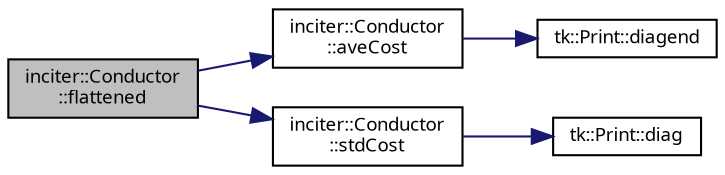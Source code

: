 digraph "inciter::Conductor::flattened"
{
 // INTERACTIVE_SVG=YES
  bgcolor="transparent";
  edge [fontname="sans-serif",fontsize="9",labelfontname="sans-serif",labelfontsize="9"];
  node [fontname="sans-serif",fontsize="9",shape=record];
  rankdir="LR";
  Node1 [label="inciter::Conductor\l::flattened",height=0.2,width=0.4,color="black", fillcolor="grey75", style="filled", fontcolor="black"];
  Node1 -> Node2 [color="midnightblue",fontsize="9",style="solid",fontname="sans-serif"];
  Node2 [label="inciter::Conductor\l::aveCost",height=0.2,width=0.4,color="black",URL="$classinciter_1_1_conductor.html#ad5b06c8f363740406024c1fb5d4bd21d",tooltip="Reduction target estimating the average communication cost of merging the linear system. "];
  Node2 -> Node3 [color="midnightblue",fontsize="9",style="solid",fontname="sans-serif"];
  Node3 [label="tk::Print::diagend",height=0.2,width=0.4,color="black",URL="$classtk_1_1_print.html#a4586e1cf2a239a9fbc2ab2cb60a25e5b"];
  Node1 -> Node4 [color="midnightblue",fontsize="9",style="solid",fontname="sans-serif"];
  Node4 [label="inciter::Conductor\l::stdCost",height=0.2,width=0.4,color="black",URL="$classinciter_1_1_conductor.html#a60087120b370a99354ac86593d0ba36a",tooltip="Reduction target estimating the standard deviation of the communication cost of merging the linear sy..."];
  Node4 -> Node5 [color="midnightblue",fontsize="9",style="solid",fontname="sans-serif"];
  Node5 [label="tk::Print::diag",height=0.2,width=0.4,color="black",URL="$classtk_1_1_print.html#a108d4fd40ceabdfb3d0b549810ad7f08"];
}
